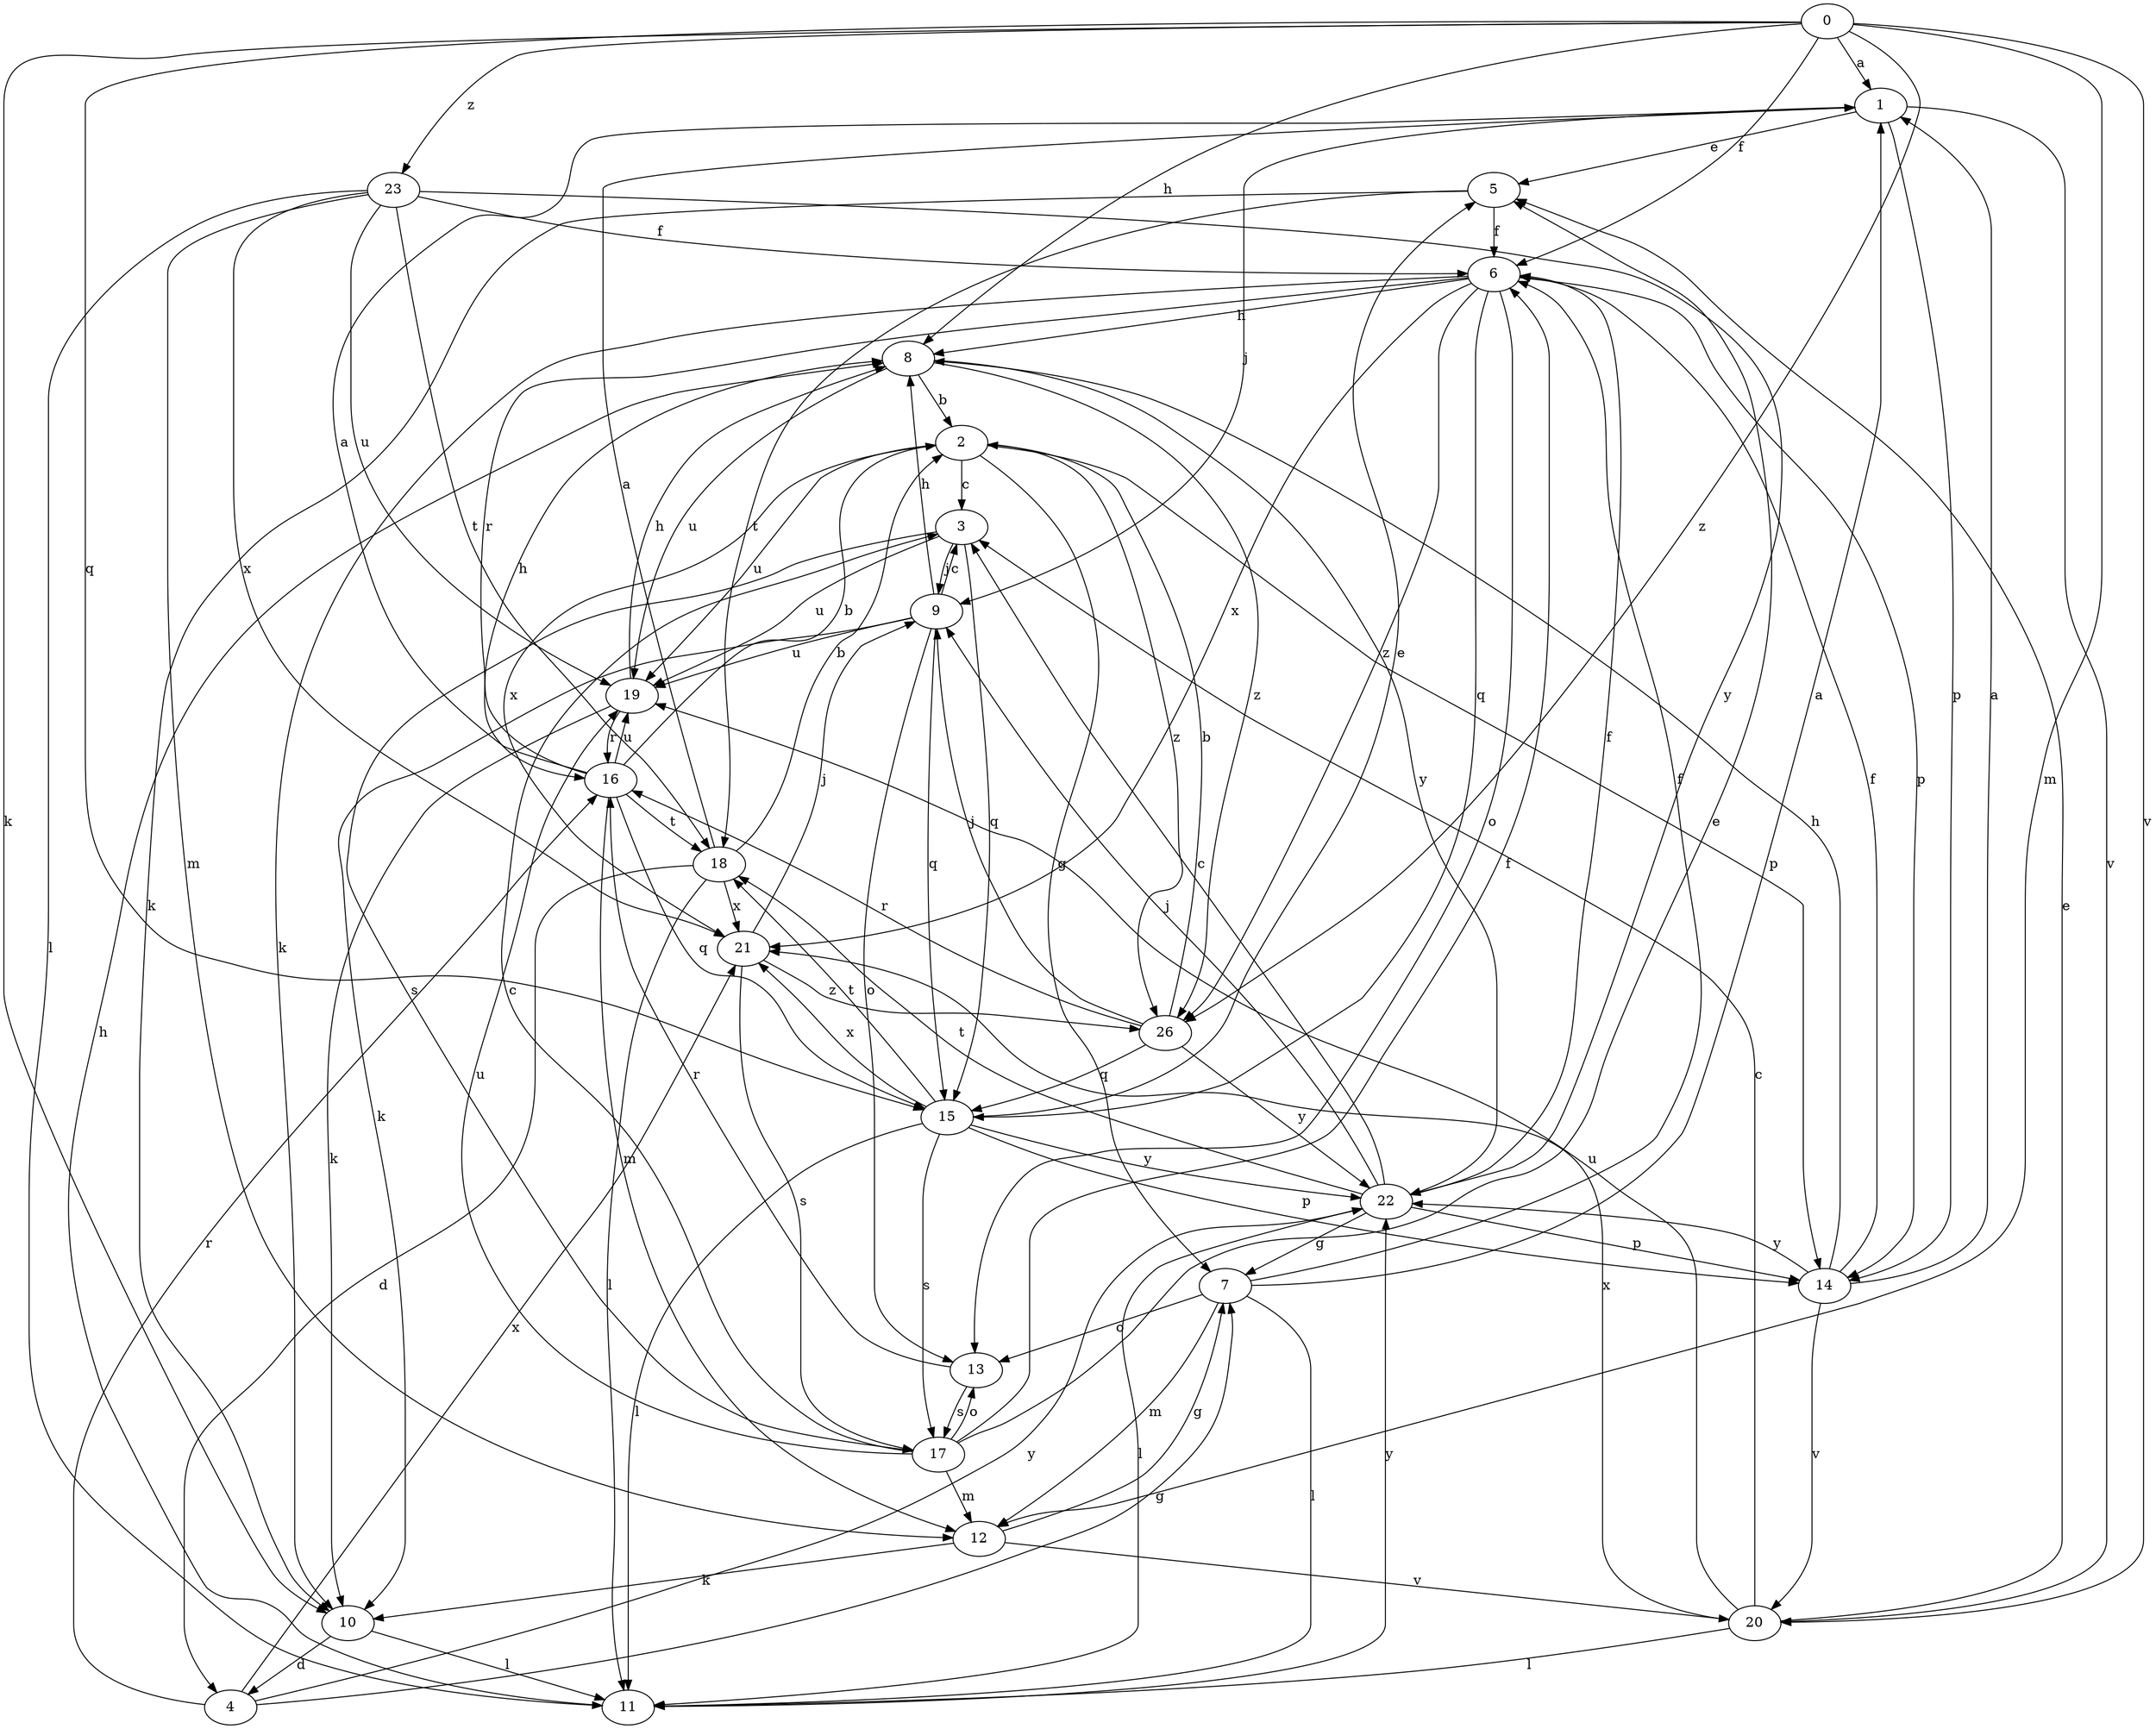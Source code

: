 strict digraph  {
0;
1;
2;
3;
4;
5;
6;
7;
8;
9;
10;
11;
12;
13;
14;
15;
16;
17;
18;
19;
20;
21;
22;
23;
26;
0 -> 1  [label=a];
0 -> 6  [label=f];
0 -> 8  [label=h];
0 -> 10  [label=k];
0 -> 12  [label=m];
0 -> 15  [label=q];
0 -> 20  [label=v];
0 -> 23  [label=z];
0 -> 26  [label=z];
1 -> 5  [label=e];
1 -> 9  [label=j];
1 -> 14  [label=p];
1 -> 20  [label=v];
2 -> 3  [label=c];
2 -> 7  [label=g];
2 -> 14  [label=p];
2 -> 19  [label=u];
2 -> 21  [label=x];
2 -> 26  [label=z];
3 -> 9  [label=j];
3 -> 15  [label=q];
3 -> 17  [label=s];
3 -> 19  [label=u];
4 -> 7  [label=g];
4 -> 16  [label=r];
4 -> 21  [label=x];
4 -> 22  [label=y];
5 -> 6  [label=f];
5 -> 10  [label=k];
5 -> 18  [label=t];
6 -> 8  [label=h];
6 -> 10  [label=k];
6 -> 13  [label=o];
6 -> 14  [label=p];
6 -> 15  [label=q];
6 -> 16  [label=r];
6 -> 21  [label=x];
6 -> 26  [label=z];
7 -> 1  [label=a];
7 -> 6  [label=f];
7 -> 11  [label=l];
7 -> 12  [label=m];
7 -> 13  [label=o];
8 -> 2  [label=b];
8 -> 19  [label=u];
8 -> 22  [label=y];
8 -> 26  [label=z];
9 -> 3  [label=c];
9 -> 8  [label=h];
9 -> 10  [label=k];
9 -> 13  [label=o];
9 -> 15  [label=q];
9 -> 19  [label=u];
10 -> 4  [label=d];
10 -> 11  [label=l];
11 -> 8  [label=h];
11 -> 22  [label=y];
12 -> 7  [label=g];
12 -> 10  [label=k];
12 -> 20  [label=v];
13 -> 16  [label=r];
13 -> 17  [label=s];
14 -> 1  [label=a];
14 -> 6  [label=f];
14 -> 8  [label=h];
14 -> 20  [label=v];
14 -> 22  [label=y];
15 -> 5  [label=e];
15 -> 11  [label=l];
15 -> 14  [label=p];
15 -> 17  [label=s];
15 -> 18  [label=t];
15 -> 21  [label=x];
15 -> 22  [label=y];
16 -> 1  [label=a];
16 -> 2  [label=b];
16 -> 8  [label=h];
16 -> 12  [label=m];
16 -> 15  [label=q];
16 -> 18  [label=t];
16 -> 19  [label=u];
17 -> 3  [label=c];
17 -> 5  [label=e];
17 -> 6  [label=f];
17 -> 12  [label=m];
17 -> 13  [label=o];
17 -> 19  [label=u];
18 -> 1  [label=a];
18 -> 2  [label=b];
18 -> 4  [label=d];
18 -> 11  [label=l];
18 -> 21  [label=x];
19 -> 8  [label=h];
19 -> 10  [label=k];
19 -> 16  [label=r];
20 -> 3  [label=c];
20 -> 5  [label=e];
20 -> 11  [label=l];
20 -> 19  [label=u];
20 -> 21  [label=x];
21 -> 9  [label=j];
21 -> 17  [label=s];
21 -> 26  [label=z];
22 -> 3  [label=c];
22 -> 6  [label=f];
22 -> 7  [label=g];
22 -> 9  [label=j];
22 -> 11  [label=l];
22 -> 14  [label=p];
22 -> 18  [label=t];
23 -> 6  [label=f];
23 -> 11  [label=l];
23 -> 12  [label=m];
23 -> 18  [label=t];
23 -> 19  [label=u];
23 -> 21  [label=x];
23 -> 22  [label=y];
26 -> 2  [label=b];
26 -> 9  [label=j];
26 -> 15  [label=q];
26 -> 16  [label=r];
26 -> 22  [label=y];
}
